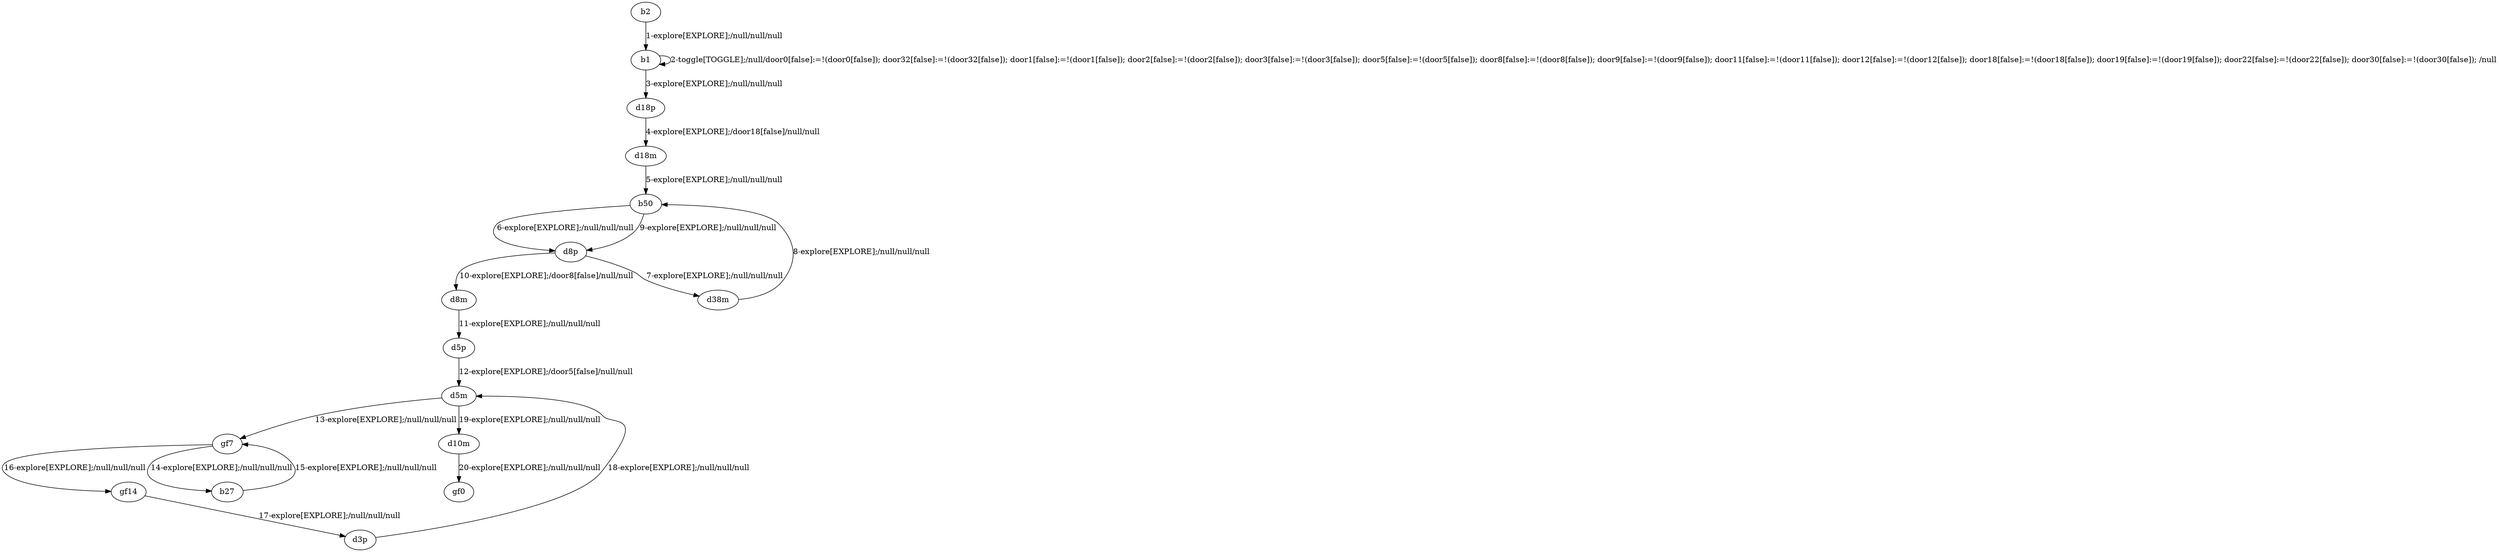 # Total number of goals covered by this test: 6
# gf14 --> d3p
# gf7 --> gf14
# d5m --> gf7
# d3p --> d5m
# gf7 --> b27
# b27 --> gf7

digraph g {
"b2" -> "b1" [label = "1-explore[EXPLORE];/null/null/null"];
"b1" -> "b1" [label = "2-toggle[TOGGLE];/null/door0[false]:=!(door0[false]); door32[false]:=!(door32[false]); door1[false]:=!(door1[false]); door2[false]:=!(door2[false]); door3[false]:=!(door3[false]); door5[false]:=!(door5[false]); door8[false]:=!(door8[false]); door9[false]:=!(door9[false]); door11[false]:=!(door11[false]); door12[false]:=!(door12[false]); door18[false]:=!(door18[false]); door19[false]:=!(door19[false]); door22[false]:=!(door22[false]); door30[false]:=!(door30[false]); /null"];
"b1" -> "d18p" [label = "3-explore[EXPLORE];/null/null/null"];
"d18p" -> "d18m" [label = "4-explore[EXPLORE];/door18[false]/null/null"];
"d18m" -> "b50" [label = "5-explore[EXPLORE];/null/null/null"];
"b50" -> "d8p" [label = "6-explore[EXPLORE];/null/null/null"];
"d8p" -> "d38m" [label = "7-explore[EXPLORE];/null/null/null"];
"d38m" -> "b50" [label = "8-explore[EXPLORE];/null/null/null"];
"b50" -> "d8p" [label = "9-explore[EXPLORE];/null/null/null"];
"d8p" -> "d8m" [label = "10-explore[EXPLORE];/door8[false]/null/null"];
"d8m" -> "d5p" [label = "11-explore[EXPLORE];/null/null/null"];
"d5p" -> "d5m" [label = "12-explore[EXPLORE];/door5[false]/null/null"];
"d5m" -> "gf7" [label = "13-explore[EXPLORE];/null/null/null"];
"gf7" -> "b27" [label = "14-explore[EXPLORE];/null/null/null"];
"b27" -> "gf7" [label = "15-explore[EXPLORE];/null/null/null"];
"gf7" -> "gf14" [label = "16-explore[EXPLORE];/null/null/null"];
"gf14" -> "d3p" [label = "17-explore[EXPLORE];/null/null/null"];
"d3p" -> "d5m" [label = "18-explore[EXPLORE];/null/null/null"];
"d5m" -> "d10m" [label = "19-explore[EXPLORE];/null/null/null"];
"d10m" -> "gf0" [label = "20-explore[EXPLORE];/null/null/null"];
}